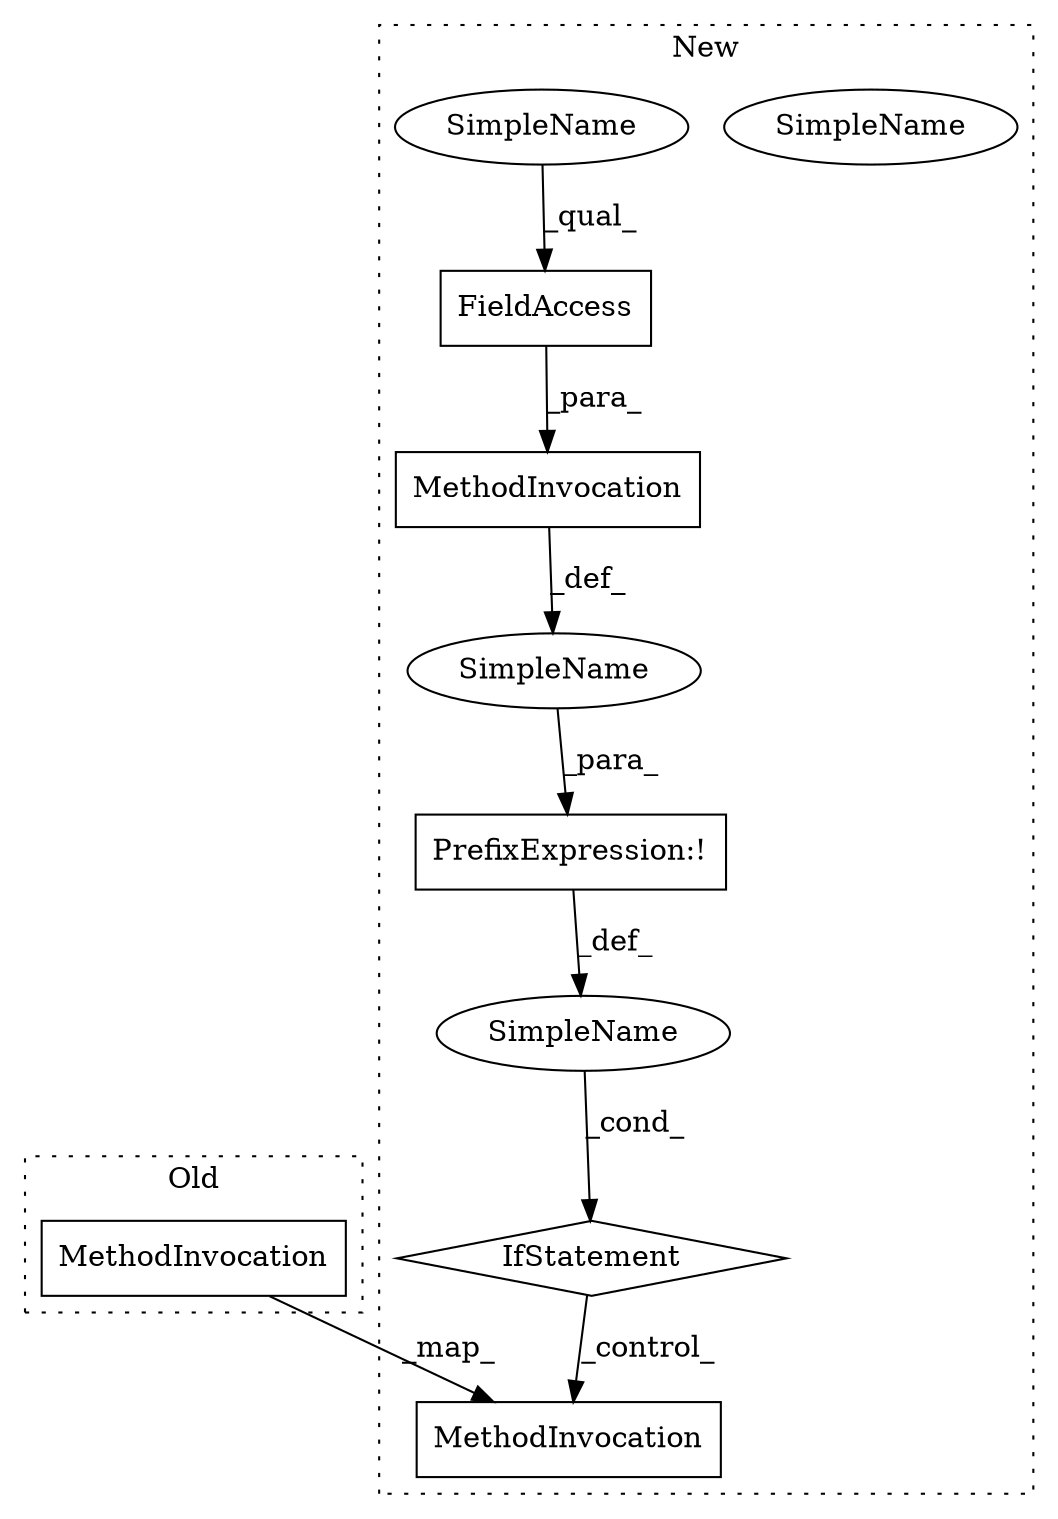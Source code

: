 digraph G {
subgraph cluster0 {
5 [label="MethodInvocation" a="32" s="36881,36904" l="6,1" shape="box"];
label = "Old";
style="dotted";
}
subgraph cluster1 {
1 [label="FieldAccess" a="22" s="37123" l="13" shape="box"];
2 [label="IfStatement" a="25" s="37137" l="3" shape="diamond"];
3 [label="MethodInvocation" a="32" s="37160,37183" l="6,1" shape="box"];
4 [label="MethodInvocation" a="32" s="37094,37136" l="11,1" shape="box"];
6 [label="SimpleName" a="42" s="" l="" shape="ellipse"];
7 [label="SimpleName" a="42" s="37123" l="5" shape="ellipse"];
8 [label="SimpleName" a="42" s="37123" l="5" shape="ellipse"];
9 [label="SimpleName" a="42" s="" l="" shape="ellipse"];
10 [label="PrefixExpression:!" a="38" s="37093" l="1" shape="box"];
label = "New";
style="dotted";
}
1 -> 4 [label="_para_"];
2 -> 3 [label="_control_"];
4 -> 9 [label="_def_"];
5 -> 3 [label="_map_"];
6 -> 2 [label="_cond_"];
8 -> 1 [label="_qual_"];
9 -> 10 [label="_para_"];
10 -> 6 [label="_def_"];
}